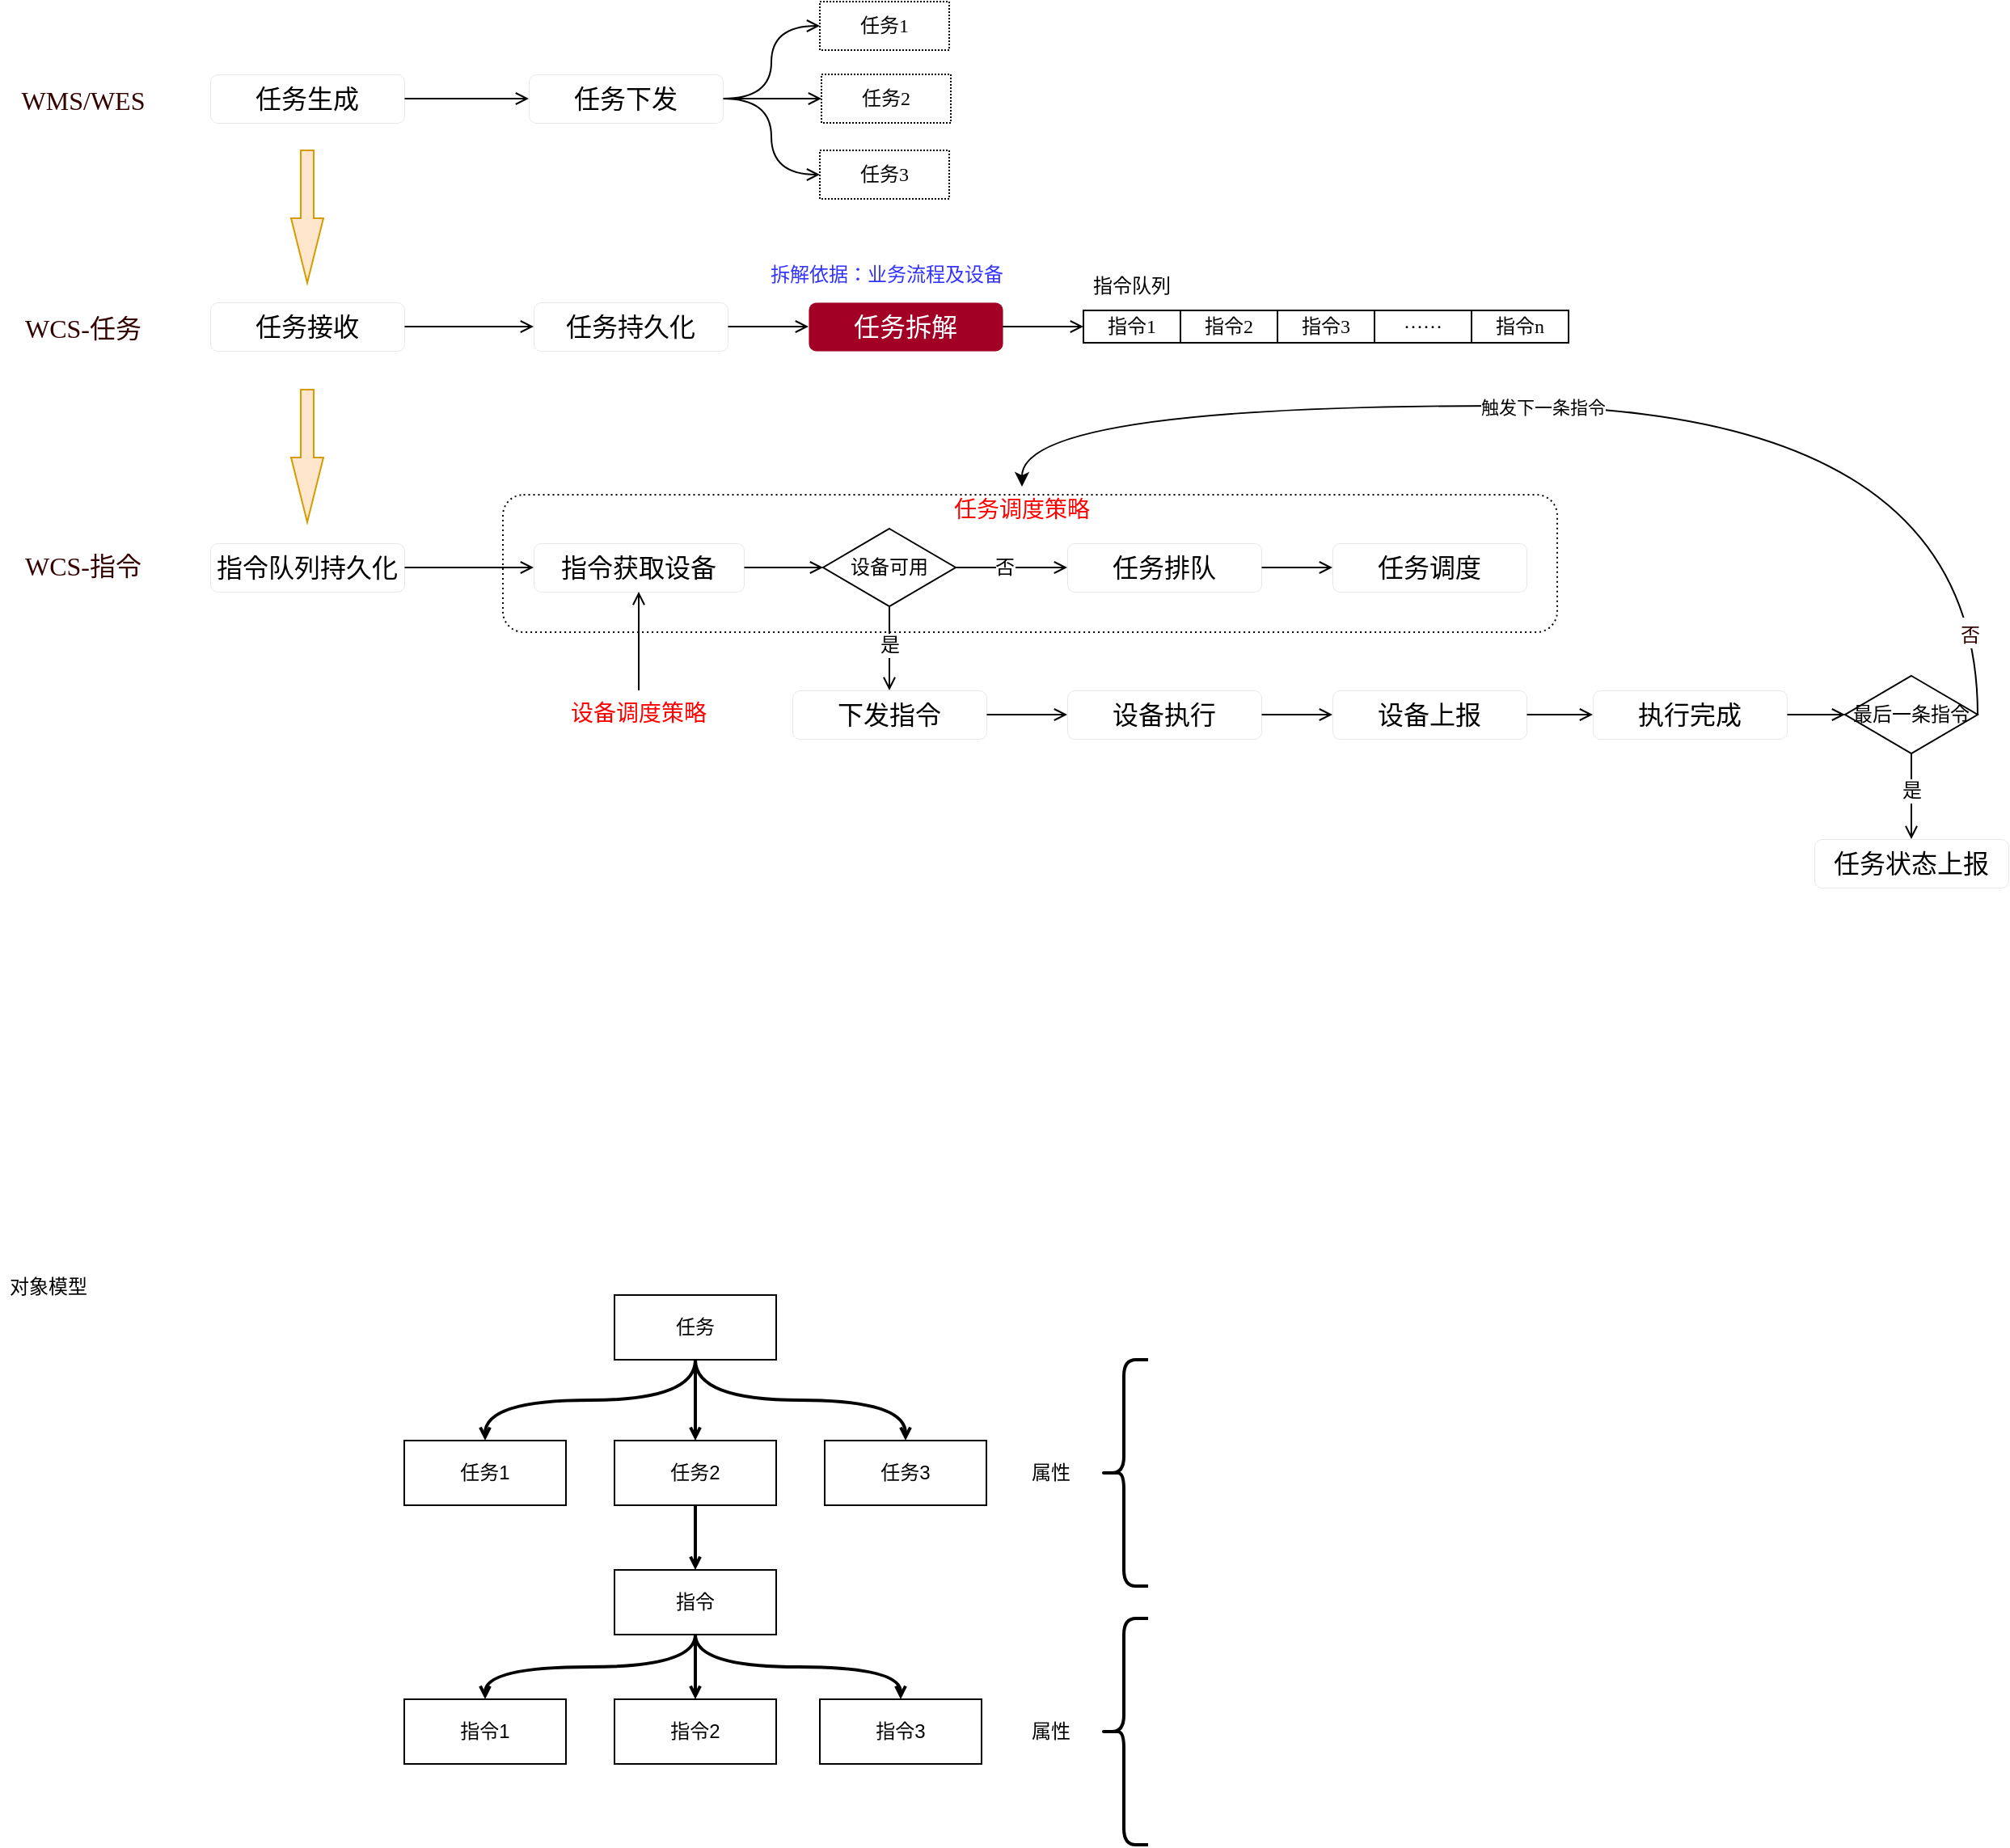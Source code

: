 <mxfile version="20.7.4" type="github">
  <diagram name="Page-1" id="edf60f1a-56cd-e834-aa8a-f176f3a09ee4">
    <mxGraphModel dx="2234" dy="803" grid="1" gridSize="10" guides="1" tooltips="1" connect="1" arrows="1" fold="1" page="0" pageScale="1" pageWidth="1100" pageHeight="850" background="none" math="0" shadow="0">
      <root>
        <mxCell id="0" />
        <mxCell id="1" parent="0" />
        <mxCell id="B9yrI63sCQJKP1Z30c3m-1" value="" style="rounded=1;whiteSpace=wrap;html=1;verticalAlign=middle;strokeWidth=1;fontFamily=Lucida Console;dashed=1;shadow=0;glass=0;dashPattern=1 2;" parent="1" vertex="1">
          <mxGeometry x="-179" y="515" width="652" height="85" as="geometry" />
        </mxCell>
        <mxCell id="B9yrI63sCQJKP1Z30c3m-2" style="edgeStyle=orthogonalEdgeStyle;rounded=0;orthogonalLoop=1;jettySize=auto;html=1;exitX=1;exitY=0.5;exitDx=0;exitDy=0;fontFamily=Lucida Console;fontSize=16;endArrow=open;endFill=0;" parent="1" source="B9yrI63sCQJKP1Z30c3m-3" target="B9yrI63sCQJKP1Z30c3m-7" edge="1">
          <mxGeometry relative="1" as="geometry" />
        </mxCell>
        <mxCell id="B9yrI63sCQJKP1Z30c3m-3" value="&lt;font style=&quot;font-size: 16px;&quot;&gt;任务生成&lt;/font&gt;" style="rounded=1;whiteSpace=wrap;html=1;verticalAlign=middle;strokeWidth=0;fontFamily=Lucida Console;" parent="1" vertex="1">
          <mxGeometry x="-360" y="255" width="120" height="30" as="geometry" />
        </mxCell>
        <mxCell id="B9yrI63sCQJKP1Z30c3m-4" style="edgeStyle=orthogonalEdgeStyle;rounded=0;orthogonalLoop=1;jettySize=auto;html=1;exitX=1;exitY=0.5;exitDx=0;exitDy=0;entryX=0;entryY=0.5;entryDx=0;entryDy=0;fontFamily=Lucida Console;fontSize=12;endArrow=open;endFill=0;curved=1;" parent="1" source="B9yrI63sCQJKP1Z30c3m-7" target="B9yrI63sCQJKP1Z30c3m-8" edge="1">
          <mxGeometry relative="1" as="geometry" />
        </mxCell>
        <mxCell id="B9yrI63sCQJKP1Z30c3m-5" style="edgeStyle=orthogonalEdgeStyle;curved=1;rounded=0;orthogonalLoop=1;jettySize=auto;html=1;exitX=1;exitY=0.5;exitDx=0;exitDy=0;entryX=0;entryY=0.5;entryDx=0;entryDy=0;fontFamily=Lucida Console;fontSize=12;endArrow=open;endFill=0;" parent="1" source="B9yrI63sCQJKP1Z30c3m-7" target="B9yrI63sCQJKP1Z30c3m-9" edge="1">
          <mxGeometry relative="1" as="geometry" />
        </mxCell>
        <mxCell id="B9yrI63sCQJKP1Z30c3m-6" style="edgeStyle=orthogonalEdgeStyle;curved=1;rounded=0;orthogonalLoop=1;jettySize=auto;html=1;exitX=1;exitY=0.5;exitDx=0;exitDy=0;entryX=0;entryY=0.5;entryDx=0;entryDy=0;fontFamily=Lucida Console;fontSize=12;endArrow=open;endFill=0;" parent="1" source="B9yrI63sCQJKP1Z30c3m-7" target="B9yrI63sCQJKP1Z30c3m-10" edge="1">
          <mxGeometry relative="1" as="geometry" />
        </mxCell>
        <mxCell id="B9yrI63sCQJKP1Z30c3m-7" value="&lt;font style=&quot;font-size: 16px;&quot;&gt;任务下发&lt;/font&gt;" style="rounded=1;whiteSpace=wrap;html=1;verticalAlign=middle;strokeWidth=0;fontFamily=Lucida Console;" parent="1" vertex="1">
          <mxGeometry x="-163" y="255" width="120" height="30" as="geometry" />
        </mxCell>
        <mxCell id="B9yrI63sCQJKP1Z30c3m-8" value="&lt;font style=&quot;font-size: 12px;&quot;&gt;任务1&lt;/font&gt;" style="rounded=0;whiteSpace=wrap;html=1;verticalAlign=middle;strokeWidth=1;dashed=1;dashPattern=1 1;fontFamily=Lucida Console;" parent="1" vertex="1">
          <mxGeometry x="17" y="210" width="80" height="30" as="geometry" />
        </mxCell>
        <mxCell id="B9yrI63sCQJKP1Z30c3m-9" value="&lt;font style=&quot;font-size: 12px;&quot;&gt;任务2&lt;/font&gt;" style="rounded=0;whiteSpace=wrap;html=1;verticalAlign=middle;strokeWidth=1;dashed=1;dashPattern=1 1;fontFamily=Lucida Console;" parent="1" vertex="1">
          <mxGeometry x="18" y="255" width="80" height="30" as="geometry" />
        </mxCell>
        <mxCell id="B9yrI63sCQJKP1Z30c3m-10" value="&lt;font style=&quot;font-size: 12px;&quot;&gt;任务3&lt;/font&gt;" style="rounded=0;whiteSpace=wrap;html=1;verticalAlign=middle;strokeWidth=1;dashed=1;dashPattern=1 1;fontFamily=Lucida Console;" parent="1" vertex="1">
          <mxGeometry x="17" y="302" width="80" height="30" as="geometry" />
        </mxCell>
        <mxCell id="B9yrI63sCQJKP1Z30c3m-11" style="edgeStyle=orthogonalEdgeStyle;curved=1;rounded=0;orthogonalLoop=1;jettySize=auto;html=1;exitX=1;exitY=0.5;exitDx=0;exitDy=0;entryX=0;entryY=0.5;entryDx=0;entryDy=0;fontFamily=Lucida Console;fontSize=12;endArrow=open;endFill=0;" parent="1" source="B9yrI63sCQJKP1Z30c3m-12" target="B9yrI63sCQJKP1Z30c3m-14" edge="1">
          <mxGeometry relative="1" as="geometry" />
        </mxCell>
        <mxCell id="B9yrI63sCQJKP1Z30c3m-12" value="&lt;font style=&quot;font-size: 16px;&quot;&gt;任务接收&lt;/font&gt;" style="rounded=1;whiteSpace=wrap;html=1;verticalAlign=middle;strokeWidth=0;fontFamily=Lucida Console;" parent="1" vertex="1">
          <mxGeometry x="-360" y="396" width="120" height="30" as="geometry" />
        </mxCell>
        <mxCell id="B9yrI63sCQJKP1Z30c3m-13" style="edgeStyle=orthogonalEdgeStyle;curved=1;rounded=0;orthogonalLoop=1;jettySize=auto;html=1;exitX=1;exitY=0.5;exitDx=0;exitDy=0;entryX=0;entryY=0.5;entryDx=0;entryDy=0;fontFamily=Lucida Console;fontSize=12;endArrow=open;endFill=0;" parent="1" source="B9yrI63sCQJKP1Z30c3m-14" target="B9yrI63sCQJKP1Z30c3m-16" edge="1">
          <mxGeometry relative="1" as="geometry" />
        </mxCell>
        <mxCell id="B9yrI63sCQJKP1Z30c3m-14" value="&lt;font style=&quot;font-size: 16px;&quot;&gt;任务持久化&lt;/font&gt;" style="rounded=1;whiteSpace=wrap;html=1;verticalAlign=middle;strokeWidth=0;fontFamily=Lucida Console;" parent="1" vertex="1">
          <mxGeometry x="-160" y="396" width="120" height="30" as="geometry" />
        </mxCell>
        <mxCell id="B9yrI63sCQJKP1Z30c3m-15" style="edgeStyle=orthogonalEdgeStyle;curved=1;rounded=0;orthogonalLoop=1;jettySize=auto;html=1;exitX=1;exitY=0.5;exitDx=0;exitDy=0;entryX=0;entryY=0.5;entryDx=0;entryDy=0;fontFamily=Lucida Console;fontSize=12;endArrow=open;endFill=0;" parent="1" source="B9yrI63sCQJKP1Z30c3m-16" target="B9yrI63sCQJKP1Z30c3m-17" edge="1">
          <mxGeometry relative="1" as="geometry" />
        </mxCell>
        <mxCell id="B9yrI63sCQJKP1Z30c3m-16" value="&lt;font style=&quot;font-size: 16px;&quot;&gt;任务拆解&lt;/font&gt;" style="rounded=1;whiteSpace=wrap;html=1;verticalAlign=middle;strokeWidth=0;fontFamily=Lucida Console;fillColor=#a20025;strokeColor=#6F0000;fontColor=#ffffff;" parent="1" vertex="1">
          <mxGeometry x="10" y="396" width="120" height="30" as="geometry" />
        </mxCell>
        <mxCell id="B9yrI63sCQJKP1Z30c3m-17" value="&lt;font style=&quot;font-size: 12px;&quot;&gt;指令1&lt;/font&gt;" style="rounded=0;whiteSpace=wrap;html=1;verticalAlign=middle;strokeWidth=1;fontFamily=Lucida Console;" parent="1" vertex="1">
          <mxGeometry x="180" y="401" width="60" height="20" as="geometry" />
        </mxCell>
        <mxCell id="B9yrI63sCQJKP1Z30c3m-18" value="&lt;font style=&quot;font-size: 12px;&quot;&gt;指令2&lt;/font&gt;" style="rounded=0;whiteSpace=wrap;html=1;verticalAlign=middle;strokeWidth=1;fontFamily=Lucida Console;" parent="1" vertex="1">
          <mxGeometry x="240" y="401" width="60" height="20" as="geometry" />
        </mxCell>
        <mxCell id="B9yrI63sCQJKP1Z30c3m-19" value="&lt;font style=&quot;font-size: 12px;&quot;&gt;指令3&lt;/font&gt;" style="rounded=0;whiteSpace=wrap;html=1;verticalAlign=middle;strokeWidth=1;fontFamily=Lucida Console;" parent="1" vertex="1">
          <mxGeometry x="300" y="401" width="60" height="20" as="geometry" />
        </mxCell>
        <mxCell id="B9yrI63sCQJKP1Z30c3m-20" value="&lt;font style=&quot;font-size: 12px;&quot;&gt;······&lt;/font&gt;" style="rounded=0;whiteSpace=wrap;html=1;verticalAlign=middle;strokeWidth=1;fontFamily=Lucida Console;" parent="1" vertex="1">
          <mxGeometry x="360" y="401" width="60" height="20" as="geometry" />
        </mxCell>
        <mxCell id="B9yrI63sCQJKP1Z30c3m-21" value="&lt;font style=&quot;font-size: 12px;&quot;&gt;指令n&lt;/font&gt;" style="rounded=0;whiteSpace=wrap;html=1;verticalAlign=middle;strokeWidth=1;fontFamily=Lucida Console;" parent="1" vertex="1">
          <mxGeometry x="420" y="401" width="60" height="20" as="geometry" />
        </mxCell>
        <mxCell id="B9yrI63sCQJKP1Z30c3m-22" value="指令队列" style="text;html=1;strokeColor=none;fillColor=none;align=center;verticalAlign=middle;whiteSpace=wrap;rounded=0;strokeWidth=1;fontFamily=Lucida Console;fontSize=12;" parent="1" vertex="1">
          <mxGeometry x="180" y="371" width="60" height="30" as="geometry" />
        </mxCell>
        <mxCell id="B9yrI63sCQJKP1Z30c3m-23" style="edgeStyle=orthogonalEdgeStyle;curved=1;rounded=0;orthogonalLoop=1;jettySize=auto;html=1;exitX=1;exitY=0.5;exitDx=0;exitDy=0;entryX=0;entryY=0.5;entryDx=0;entryDy=0;fontFamily=Lucida Console;fontSize=12;endArrow=open;endFill=0;" parent="1" source="B9yrI63sCQJKP1Z30c3m-24" target="B9yrI63sCQJKP1Z30c3m-26" edge="1">
          <mxGeometry relative="1" as="geometry" />
        </mxCell>
        <mxCell id="B9yrI63sCQJKP1Z30c3m-24" value="&lt;font style=&quot;font-size: 16px;&quot;&gt;指令队列持久化&lt;/font&gt;" style="rounded=1;whiteSpace=wrap;html=1;verticalAlign=middle;strokeWidth=0;fontFamily=Lucida Console;" parent="1" vertex="1">
          <mxGeometry x="-360" y="545" width="120" height="30" as="geometry" />
        </mxCell>
        <mxCell id="B9yrI63sCQJKP1Z30c3m-25" style="edgeStyle=orthogonalEdgeStyle;curved=1;rounded=0;orthogonalLoop=1;jettySize=auto;html=1;exitX=1;exitY=0.5;exitDx=0;exitDy=0;entryX=0;entryY=0.5;entryDx=0;entryDy=0;fontFamily=Lucida Console;fontSize=12;endArrow=open;endFill=0;" parent="1" source="B9yrI63sCQJKP1Z30c3m-26" target="B9yrI63sCQJKP1Z30c3m-31" edge="1">
          <mxGeometry relative="1" as="geometry" />
        </mxCell>
        <mxCell id="B9yrI63sCQJKP1Z30c3m-26" value="&lt;font style=&quot;font-size: 16px;&quot;&gt;指令获取设备&lt;/font&gt;" style="rounded=1;whiteSpace=wrap;html=1;verticalAlign=middle;strokeWidth=0;fontFamily=Lucida Console;" parent="1" vertex="1">
          <mxGeometry x="-160" y="545" width="130" height="30" as="geometry" />
        </mxCell>
        <mxCell id="B9yrI63sCQJKP1Z30c3m-27" style="edgeStyle=orthogonalEdgeStyle;curved=1;rounded=0;orthogonalLoop=1;jettySize=auto;html=1;exitX=1;exitY=0.5;exitDx=0;exitDy=0;fontFamily=Lucida Console;fontSize=12;endArrow=open;endFill=0;" parent="1" source="B9yrI63sCQJKP1Z30c3m-31" target="B9yrI63sCQJKP1Z30c3m-33" edge="1">
          <mxGeometry relative="1" as="geometry" />
        </mxCell>
        <mxCell id="B9yrI63sCQJKP1Z30c3m-28" value="否" style="edgeLabel;html=1;align=center;verticalAlign=middle;resizable=0;points=[];fontSize=12;fontFamily=Lucida Console;" parent="B9yrI63sCQJKP1Z30c3m-27" vertex="1" connectable="0">
          <mxGeometry x="-0.136" y="1" relative="1" as="geometry">
            <mxPoint y="1" as="offset" />
          </mxGeometry>
        </mxCell>
        <mxCell id="B9yrI63sCQJKP1Z30c3m-29" style="edgeStyle=orthogonalEdgeStyle;curved=1;rounded=0;orthogonalLoop=1;jettySize=auto;html=1;exitX=0.5;exitY=1;exitDx=0;exitDy=0;fontFamily=Lucida Console;fontSize=12;endArrow=open;endFill=0;" parent="1" source="B9yrI63sCQJKP1Z30c3m-31" target="B9yrI63sCQJKP1Z30c3m-36" edge="1">
          <mxGeometry relative="1" as="geometry" />
        </mxCell>
        <mxCell id="B9yrI63sCQJKP1Z30c3m-30" value="是" style="edgeLabel;html=1;align=center;verticalAlign=middle;resizable=0;points=[];fontSize=12;fontFamily=Lucida Console;" parent="B9yrI63sCQJKP1Z30c3m-29" vertex="1" connectable="0">
          <mxGeometry x="-0.09" y="2" relative="1" as="geometry">
            <mxPoint x="-2" as="offset" />
          </mxGeometry>
        </mxCell>
        <mxCell id="B9yrI63sCQJKP1Z30c3m-31" value="设备可用" style="rhombus;whiteSpace=wrap;html=1;rounded=0;strokeWidth=1;fontFamily=Lucida Console;fontSize=12;" parent="1" vertex="1">
          <mxGeometry x="19" y="536" width="82" height="48" as="geometry" />
        </mxCell>
        <mxCell id="B9yrI63sCQJKP1Z30c3m-32" style="edgeStyle=orthogonalEdgeStyle;curved=1;rounded=0;orthogonalLoop=1;jettySize=auto;html=1;exitX=1;exitY=0.5;exitDx=0;exitDy=0;entryX=0;entryY=0.5;entryDx=0;entryDy=0;fontFamily=Lucida Console;fontSize=12;endArrow=open;endFill=0;" parent="1" source="B9yrI63sCQJKP1Z30c3m-33" target="B9yrI63sCQJKP1Z30c3m-34" edge="1">
          <mxGeometry relative="1" as="geometry" />
        </mxCell>
        <mxCell id="B9yrI63sCQJKP1Z30c3m-33" value="&lt;font style=&quot;font-size: 16px;&quot;&gt;任务排队&lt;/font&gt;" style="rounded=1;whiteSpace=wrap;html=1;verticalAlign=middle;strokeWidth=0;fontFamily=Lucida Console;" parent="1" vertex="1">
          <mxGeometry x="170" y="545" width="120" height="30" as="geometry" />
        </mxCell>
        <mxCell id="B9yrI63sCQJKP1Z30c3m-34" value="&lt;font style=&quot;font-size: 16px;&quot;&gt;任务调度&lt;/font&gt;" style="rounded=1;whiteSpace=wrap;html=1;verticalAlign=middle;strokeWidth=0;fontFamily=Lucida Console;" parent="1" vertex="1">
          <mxGeometry x="334" y="545" width="120" height="30" as="geometry" />
        </mxCell>
        <mxCell id="B9yrI63sCQJKP1Z30c3m-35" style="edgeStyle=orthogonalEdgeStyle;curved=1;rounded=0;orthogonalLoop=1;jettySize=auto;html=1;exitX=1;exitY=0.5;exitDx=0;exitDy=0;entryX=0;entryY=0.5;entryDx=0;entryDy=0;fontFamily=Lucida Console;fontSize=12;endArrow=open;endFill=0;" parent="1" source="B9yrI63sCQJKP1Z30c3m-36" target="B9yrI63sCQJKP1Z30c3m-38" edge="1">
          <mxGeometry relative="1" as="geometry" />
        </mxCell>
        <mxCell id="B9yrI63sCQJKP1Z30c3m-36" value="&lt;font style=&quot;font-size: 16px;&quot;&gt;下发指令&lt;/font&gt;" style="rounded=1;whiteSpace=wrap;html=1;verticalAlign=middle;strokeWidth=0;fontFamily=Lucida Console;" parent="1" vertex="1">
          <mxGeometry y="636" width="120" height="30" as="geometry" />
        </mxCell>
        <mxCell id="B9yrI63sCQJKP1Z30c3m-37" style="edgeStyle=orthogonalEdgeStyle;curved=1;rounded=0;orthogonalLoop=1;jettySize=auto;html=1;exitX=1;exitY=0.5;exitDx=0;exitDy=0;entryX=0;entryY=0.5;entryDx=0;entryDy=0;fontFamily=Lucida Console;fontSize=12;endArrow=open;endFill=0;" parent="1" source="B9yrI63sCQJKP1Z30c3m-38" target="B9yrI63sCQJKP1Z30c3m-40" edge="1">
          <mxGeometry relative="1" as="geometry" />
        </mxCell>
        <mxCell id="B9yrI63sCQJKP1Z30c3m-38" value="&lt;font style=&quot;font-size: 16px;&quot;&gt;设备执行&lt;/font&gt;" style="rounded=1;whiteSpace=wrap;html=1;verticalAlign=middle;strokeWidth=0;fontFamily=Lucida Console;" parent="1" vertex="1">
          <mxGeometry x="170" y="636" width="120" height="30" as="geometry" />
        </mxCell>
        <mxCell id="B9yrI63sCQJKP1Z30c3m-39" style="edgeStyle=orthogonalEdgeStyle;curved=1;rounded=0;orthogonalLoop=1;jettySize=auto;html=1;exitX=1;exitY=0.5;exitDx=0;exitDy=0;entryX=0;entryY=0.5;entryDx=0;entryDy=0;fontFamily=Lucida Console;fontSize=12;endArrow=open;endFill=0;" parent="1" source="B9yrI63sCQJKP1Z30c3m-40" target="B9yrI63sCQJKP1Z30c3m-42" edge="1">
          <mxGeometry relative="1" as="geometry" />
        </mxCell>
        <mxCell id="B9yrI63sCQJKP1Z30c3m-40" value="&lt;font style=&quot;font-size: 16px;&quot;&gt;设备上报&lt;/font&gt;" style="rounded=1;whiteSpace=wrap;html=1;verticalAlign=middle;strokeWidth=0;fontFamily=Lucida Console;" parent="1" vertex="1">
          <mxGeometry x="334" y="636" width="120" height="30" as="geometry" />
        </mxCell>
        <mxCell id="B9yrI63sCQJKP1Z30c3m-41" style="edgeStyle=orthogonalEdgeStyle;curved=1;rounded=0;orthogonalLoop=1;jettySize=auto;html=1;exitX=1;exitY=0.5;exitDx=0;exitDy=0;fontFamily=Lucida Console;fontSize=12;endArrow=open;endFill=0;" parent="1" source="B9yrI63sCQJKP1Z30c3m-42" target="B9yrI63sCQJKP1Z30c3m-47" edge="1">
          <mxGeometry relative="1" as="geometry" />
        </mxCell>
        <mxCell id="B9yrI63sCQJKP1Z30c3m-42" value="&lt;font style=&quot;font-size: 16px;&quot;&gt;执行完成&lt;/font&gt;" style="rounded=1;whiteSpace=wrap;html=1;verticalAlign=middle;strokeWidth=0;fontFamily=Lucida Console;" parent="1" vertex="1">
          <mxGeometry x="495" y="636" width="120" height="30" as="geometry" />
        </mxCell>
        <mxCell id="B9yrI63sCQJKP1Z30c3m-43" style="edgeStyle=orthogonalEdgeStyle;curved=1;rounded=0;orthogonalLoop=1;jettySize=auto;html=1;exitX=0.5;exitY=1;exitDx=0;exitDy=0;entryX=0.5;entryY=0;entryDx=0;entryDy=0;fontFamily=Lucida Console;fontSize=12;endArrow=open;endFill=0;" parent="1" source="B9yrI63sCQJKP1Z30c3m-47" target="B9yrI63sCQJKP1Z30c3m-48" edge="1">
          <mxGeometry relative="1" as="geometry" />
        </mxCell>
        <mxCell id="B9yrI63sCQJKP1Z30c3m-44" value="是" style="edgeLabel;html=1;align=center;verticalAlign=middle;resizable=0;points=[];fontSize=12;fontFamily=Lucida Console;" parent="B9yrI63sCQJKP1Z30c3m-43" vertex="1" connectable="0">
          <mxGeometry x="-0.137" relative="1" as="geometry">
            <mxPoint as="offset" />
          </mxGeometry>
        </mxCell>
        <mxCell id="B9yrI63sCQJKP1Z30c3m-45" style="edgeStyle=orthogonalEdgeStyle;curved=1;rounded=0;orthogonalLoop=1;jettySize=auto;html=1;exitX=1;exitY=0.5;exitDx=0;exitDy=0;entryX=0.5;entryY=0;entryDx=0;entryDy=0;strokeWidth=1;fontFamily=Lucida Console;fontSize=16;fontColor=#3333FF;endArrow=classic;endFill=1;" parent="1" source="B9yrI63sCQJKP1Z30c3m-47" target="B9yrI63sCQJKP1Z30c3m-50" edge="1">
          <mxGeometry relative="1" as="geometry">
            <Array as="points">
              <mxPoint x="733" y="460" />
              <mxPoint x="142" y="460" />
            </Array>
          </mxGeometry>
        </mxCell>
        <mxCell id="B9yrI63sCQJKP1Z30c3m-46" value="&lt;font color=&quot;#330000&quot; style=&quot;font-size: 12px;&quot;&gt;否&lt;/font&gt;" style="edgeLabel;html=1;align=center;verticalAlign=middle;resizable=0;points=[];fontSize=16;fontFamily=Lucida Console;fontColor=#3333FF;" parent="B9yrI63sCQJKP1Z30c3m-45" vertex="1" connectable="0">
          <mxGeometry x="-0.889" y="5" relative="1" as="geometry">
            <mxPoint y="-5" as="offset" />
          </mxGeometry>
        </mxCell>
        <mxCell id="_zQ-AfZV-65REH8LVejj-1" value="触发下一条指令" style="edgeLabel;html=1;align=center;verticalAlign=middle;resizable=0;points=[];" parent="B9yrI63sCQJKP1Z30c3m-45" vertex="1" connectable="0">
          <mxGeometry x="0.106" y="1" relative="1" as="geometry">
            <mxPoint as="offset" />
          </mxGeometry>
        </mxCell>
        <mxCell id="B9yrI63sCQJKP1Z30c3m-47" value="最后一条指令" style="rhombus;whiteSpace=wrap;html=1;rounded=0;strokeWidth=1;fontFamily=Lucida Console;fontSize=12;" parent="1" vertex="1">
          <mxGeometry x="651" y="627" width="82" height="48" as="geometry" />
        </mxCell>
        <mxCell id="B9yrI63sCQJKP1Z30c3m-48" value="&lt;font style=&quot;font-size: 16px;&quot;&gt;任务状态上报&lt;/font&gt;" style="rounded=1;whiteSpace=wrap;html=1;verticalAlign=middle;strokeWidth=0;fontFamily=Lucida Console;" parent="1" vertex="1">
          <mxGeometry x="632" y="728" width="120" height="30" as="geometry" />
        </mxCell>
        <mxCell id="B9yrI63sCQJKP1Z30c3m-49" value="&lt;font color=&quot;#3333ff&quot; style=&quot;font-size: 12px;&quot;&gt;拆解依据：业务流程及设备&lt;/font&gt;" style="rounded=1;whiteSpace=wrap;html=1;verticalAlign=middle;strokeWidth=1;fontFamily=Lucida Console;dashed=1;strokeColor=none;" parent="1" vertex="1">
          <mxGeometry x="-17.5" y="364" width="151" height="29" as="geometry" />
        </mxCell>
        <mxCell id="B9yrI63sCQJKP1Z30c3m-50" value="&lt;font style=&quot;font-size: 14px;&quot; color=&quot;#ff0000&quot;&gt;任务调度策略&lt;/font&gt;" style="text;html=1;strokeColor=none;fillColor=none;align=center;verticalAlign=middle;whiteSpace=wrap;rounded=0;dashed=1;strokeWidth=1;fontFamily=Lucida Console;fontSize=12;" parent="1" vertex="1">
          <mxGeometry x="97" y="510" width="90" height="30" as="geometry" />
        </mxCell>
        <mxCell id="B9yrI63sCQJKP1Z30c3m-51" style="edgeStyle=orthogonalEdgeStyle;curved=1;rounded=0;orthogonalLoop=1;jettySize=auto;html=1;exitX=0.5;exitY=0;exitDx=0;exitDy=0;entryX=0.5;entryY=1;entryDx=0;entryDy=0;fontFamily=Lucida Console;fontSize=14;fontColor=#FF0000;endArrow=open;endFill=0;" parent="1" source="B9yrI63sCQJKP1Z30c3m-52" target="B9yrI63sCQJKP1Z30c3m-26" edge="1">
          <mxGeometry relative="1" as="geometry" />
        </mxCell>
        <mxCell id="B9yrI63sCQJKP1Z30c3m-52" value="&lt;font style=&quot;font-size: 14px;&quot; color=&quot;#ff0000&quot;&gt;设备调度策略&lt;/font&gt;" style="text;html=1;strokeColor=none;fillColor=none;align=center;verticalAlign=middle;whiteSpace=wrap;rounded=0;dashed=1;strokeWidth=1;fontFamily=Lucida Console;fontSize=12;" parent="1" vertex="1">
          <mxGeometry x="-140" y="636" width="90" height="30" as="geometry" />
        </mxCell>
        <mxCell id="B9yrI63sCQJKP1Z30c3m-53" value="&lt;font style=&quot;font-size: 16px;&quot; color=&quot;#330000&quot;&gt;WMS/WES&lt;/font&gt;" style="text;html=1;strokeColor=none;fillColor=none;align=center;verticalAlign=middle;whiteSpace=wrap;rounded=0;shadow=0;glass=0;sketch=0;strokeWidth=1;fontFamily=Lucida Console;fontSize=14;fontColor=#FF0000;" parent="1" vertex="1">
          <mxGeometry x="-484" y="251" width="91" height="40" as="geometry" />
        </mxCell>
        <mxCell id="B9yrI63sCQJKP1Z30c3m-54" value="&lt;font style=&quot;font-size: 16px;&quot; color=&quot;#330000&quot;&gt;WCS-任务&lt;/font&gt;" style="text;html=1;strokeColor=none;fillColor=none;align=center;verticalAlign=middle;whiteSpace=wrap;rounded=0;shadow=0;glass=0;sketch=0;strokeWidth=1;fontFamily=Lucida Console;fontSize=14;fontColor=#FF0000;" parent="1" vertex="1">
          <mxGeometry x="-484" y="392" width="91" height="40" as="geometry" />
        </mxCell>
        <mxCell id="B9yrI63sCQJKP1Z30c3m-55" value="&lt;font style=&quot;font-size: 16px;&quot; color=&quot;#330000&quot;&gt;WCS-指令&lt;/font&gt;" style="text;html=1;strokeColor=none;fillColor=none;align=center;verticalAlign=middle;whiteSpace=wrap;rounded=0;shadow=0;glass=0;sketch=0;strokeWidth=1;fontFamily=Lucida Console;fontSize=14;fontColor=#FF0000;" parent="1" vertex="1">
          <mxGeometry x="-484" y="538.5" width="91" height="40" as="geometry" />
        </mxCell>
        <mxCell id="_zQ-AfZV-65REH8LVejj-3" value="" style="html=1;shadow=0;dashed=0;align=center;verticalAlign=middle;shape=mxgraph.arrows2.arrow;dy=0.6;dx=40;direction=south;notch=0;fillColor=#ffe6cc;strokeColor=#d79b00;" parent="1" vertex="1">
          <mxGeometry x="-310" y="302" width="20" height="82" as="geometry" />
        </mxCell>
        <mxCell id="_zQ-AfZV-65REH8LVejj-4" value="" style="html=1;shadow=0;dashed=0;align=center;verticalAlign=middle;shape=mxgraph.arrows2.arrow;dy=0.6;dx=40;direction=south;notch=0;fillColor=#ffe6cc;strokeColor=#d79b00;" parent="1" vertex="1">
          <mxGeometry x="-310" y="450" width="20" height="82" as="geometry" />
        </mxCell>
        <mxCell id="_zQ-AfZV-65REH8LVejj-5" value="对象模型" style="text;html=1;strokeColor=none;fillColor=none;align=center;verticalAlign=middle;whiteSpace=wrap;rounded=0;" parent="1" vertex="1">
          <mxGeometry x="-490" y="990" width="60" height="30" as="geometry" />
        </mxCell>
        <mxCell id="_zQ-AfZV-65REH8LVejj-10" style="edgeStyle=orthogonalEdgeStyle;rounded=0;orthogonalLoop=1;jettySize=auto;html=1;exitX=0.5;exitY=1;exitDx=0;exitDy=0;entryX=0.5;entryY=0;entryDx=0;entryDy=0;strokeWidth=2;endArrow=open;endFill=0;curved=1;endSize=4;startSize=4;" parent="1" source="_zQ-AfZV-65REH8LVejj-6" target="_zQ-AfZV-65REH8LVejj-7" edge="1">
          <mxGeometry relative="1" as="geometry" />
        </mxCell>
        <mxCell id="_zQ-AfZV-65REH8LVejj-11" style="edgeStyle=orthogonalEdgeStyle;rounded=0;orthogonalLoop=1;jettySize=auto;html=1;exitX=0.5;exitY=1;exitDx=0;exitDy=0;strokeWidth=2;endArrow=open;endFill=0;curved=1;endSize=4;startSize=4;" parent="1" source="_zQ-AfZV-65REH8LVejj-6" target="_zQ-AfZV-65REH8LVejj-8" edge="1">
          <mxGeometry relative="1" as="geometry" />
        </mxCell>
        <mxCell id="_zQ-AfZV-65REH8LVejj-12" style="edgeStyle=orthogonalEdgeStyle;rounded=0;orthogonalLoop=1;jettySize=auto;html=1;exitX=0.5;exitY=1;exitDx=0;exitDy=0;strokeWidth=2;endArrow=open;endFill=0;curved=1;endSize=4;startSize=4;" parent="1" source="_zQ-AfZV-65REH8LVejj-6" target="_zQ-AfZV-65REH8LVejj-9" edge="1">
          <mxGeometry relative="1" as="geometry" />
        </mxCell>
        <mxCell id="_zQ-AfZV-65REH8LVejj-6" value="任务" style="rounded=0;whiteSpace=wrap;html=1;" parent="1" vertex="1">
          <mxGeometry x="-110" y="1010" width="100" height="40" as="geometry" />
        </mxCell>
        <mxCell id="_zQ-AfZV-65REH8LVejj-7" value="任务1" style="rounded=0;whiteSpace=wrap;html=1;" parent="1" vertex="1">
          <mxGeometry x="-240" y="1100" width="100" height="40" as="geometry" />
        </mxCell>
        <mxCell id="_zQ-AfZV-65REH8LVejj-14" style="edgeStyle=orthogonalEdgeStyle;curved=1;rounded=0;orthogonalLoop=1;jettySize=auto;html=1;exitX=0.5;exitY=1;exitDx=0;exitDy=0;strokeWidth=2;endArrow=open;endFill=0;startSize=4;endSize=4;" parent="1" source="_zQ-AfZV-65REH8LVejj-8" target="_zQ-AfZV-65REH8LVejj-13" edge="1">
          <mxGeometry relative="1" as="geometry" />
        </mxCell>
        <mxCell id="_zQ-AfZV-65REH8LVejj-8" value="任务2" style="rounded=0;whiteSpace=wrap;html=1;" parent="1" vertex="1">
          <mxGeometry x="-110" y="1100" width="100" height="40" as="geometry" />
        </mxCell>
        <mxCell id="_zQ-AfZV-65REH8LVejj-9" value="任务3" style="rounded=0;whiteSpace=wrap;html=1;" parent="1" vertex="1">
          <mxGeometry x="20" y="1100" width="100" height="40" as="geometry" />
        </mxCell>
        <mxCell id="_zQ-AfZV-65REH8LVejj-21" style="edgeStyle=orthogonalEdgeStyle;curved=1;rounded=0;orthogonalLoop=1;jettySize=auto;html=1;exitX=0.5;exitY=1;exitDx=0;exitDy=0;strokeWidth=2;endArrow=open;endFill=0;startSize=4;endSize=4;" parent="1" source="_zQ-AfZV-65REH8LVejj-13" target="_zQ-AfZV-65REH8LVejj-20" edge="1">
          <mxGeometry relative="1" as="geometry" />
        </mxCell>
        <mxCell id="_zQ-AfZV-65REH8LVejj-22" style="edgeStyle=orthogonalEdgeStyle;curved=1;rounded=0;orthogonalLoop=1;jettySize=auto;html=1;exitX=0.5;exitY=1;exitDx=0;exitDy=0;entryX=0.5;entryY=0;entryDx=0;entryDy=0;strokeWidth=2;endArrow=open;endFill=0;startSize=4;endSize=4;" parent="1" source="_zQ-AfZV-65REH8LVejj-13" target="_zQ-AfZV-65REH8LVejj-16" edge="1">
          <mxGeometry relative="1" as="geometry" />
        </mxCell>
        <mxCell id="_zQ-AfZV-65REH8LVejj-23" style="edgeStyle=orthogonalEdgeStyle;curved=1;rounded=0;orthogonalLoop=1;jettySize=auto;html=1;exitX=0.5;exitY=1;exitDx=0;exitDy=0;entryX=0.5;entryY=0;entryDx=0;entryDy=0;strokeWidth=2;endArrow=open;endFill=0;startSize=4;endSize=4;" parent="1" source="_zQ-AfZV-65REH8LVejj-13" target="_zQ-AfZV-65REH8LVejj-19" edge="1">
          <mxGeometry relative="1" as="geometry" />
        </mxCell>
        <mxCell id="_zQ-AfZV-65REH8LVejj-13" value="指令" style="rounded=0;whiteSpace=wrap;html=1;" parent="1" vertex="1">
          <mxGeometry x="-110" y="1180" width="100" height="40" as="geometry" />
        </mxCell>
        <mxCell id="_zQ-AfZV-65REH8LVejj-16" value="指令2" style="rounded=0;whiteSpace=wrap;html=1;" parent="1" vertex="1">
          <mxGeometry x="-110" y="1260" width="100" height="40" as="geometry" />
        </mxCell>
        <mxCell id="_zQ-AfZV-65REH8LVejj-19" value="指令3" style="rounded=0;whiteSpace=wrap;html=1;" parent="1" vertex="1">
          <mxGeometry x="17" y="1260" width="100" height="40" as="geometry" />
        </mxCell>
        <mxCell id="_zQ-AfZV-65REH8LVejj-20" value="指令1" style="rounded=0;whiteSpace=wrap;html=1;" parent="1" vertex="1">
          <mxGeometry x="-240" y="1260" width="100" height="40" as="geometry" />
        </mxCell>
        <mxCell id="_zQ-AfZV-65REH8LVejj-24" value="" style="shape=curlyBracket;whiteSpace=wrap;html=1;rounded=1;labelPosition=left;verticalLabelPosition=middle;align=right;verticalAlign=middle;strokeWidth=2;" parent="1" vertex="1">
          <mxGeometry x="190" y="1050" width="30" height="140" as="geometry" />
        </mxCell>
        <mxCell id="_zQ-AfZV-65REH8LVejj-28" value="属性" style="text;html=1;strokeColor=none;fillColor=none;align=center;verticalAlign=middle;whiteSpace=wrap;rounded=0;strokeWidth=2;" parent="1" vertex="1">
          <mxGeometry x="130" y="1105" width="60" height="30" as="geometry" />
        </mxCell>
        <mxCell id="_zQ-AfZV-65REH8LVejj-31" value="" style="shape=curlyBracket;whiteSpace=wrap;html=1;rounded=1;labelPosition=left;verticalLabelPosition=middle;align=right;verticalAlign=middle;strokeWidth=2;" parent="1" vertex="1">
          <mxGeometry x="190" y="1210" width="30" height="140" as="geometry" />
        </mxCell>
        <mxCell id="_zQ-AfZV-65REH8LVejj-32" value="属性" style="text;html=1;strokeColor=none;fillColor=none;align=center;verticalAlign=middle;whiteSpace=wrap;rounded=0;strokeWidth=2;" parent="1" vertex="1">
          <mxGeometry x="130" y="1265" width="60" height="30" as="geometry" />
        </mxCell>
      </root>
    </mxGraphModel>
  </diagram>
</mxfile>
